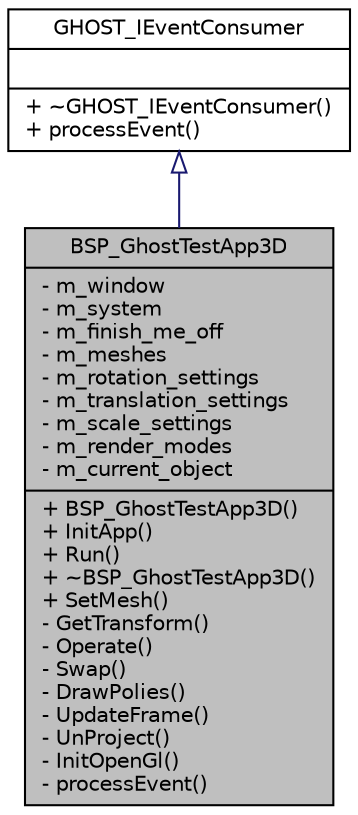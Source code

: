 digraph G
{
  edge [fontname="Helvetica",fontsize="10",labelfontname="Helvetica",labelfontsize="10"];
  node [fontname="Helvetica",fontsize="10",shape=record];
  Node1 [label="{BSP_GhostTestApp3D\n|- m_window\l- m_system\l- m_finish_me_off\l- m_meshes\l- m_rotation_settings\l- m_translation_settings\l- m_scale_settings\l- m_render_modes\l- m_current_object\l|+ BSP_GhostTestApp3D()\l+ InitApp()\l+ Run()\l+ ~BSP_GhostTestApp3D()\l+ SetMesh()\l- GetTransform()\l- Operate()\l- Swap()\l- DrawPolies()\l- UpdateFrame()\l- UnProject()\l- InitOpenGl()\l- processEvent()\l}",height=0.2,width=0.4,color="black", fillcolor="grey75", style="filled" fontcolor="black"];
  Node2 -> Node1 [dir=back,color="midnightblue",fontsize="10",style="solid",arrowtail="empty",fontname="Helvetica"];
  Node2 [label="{GHOST_IEventConsumer\n||+ ~GHOST_IEventConsumer()\l+ processEvent()\l}",height=0.2,width=0.4,color="black", fillcolor="white", style="filled",URL="$de/d83/classGHOST__IEventConsumer.html"];
}
